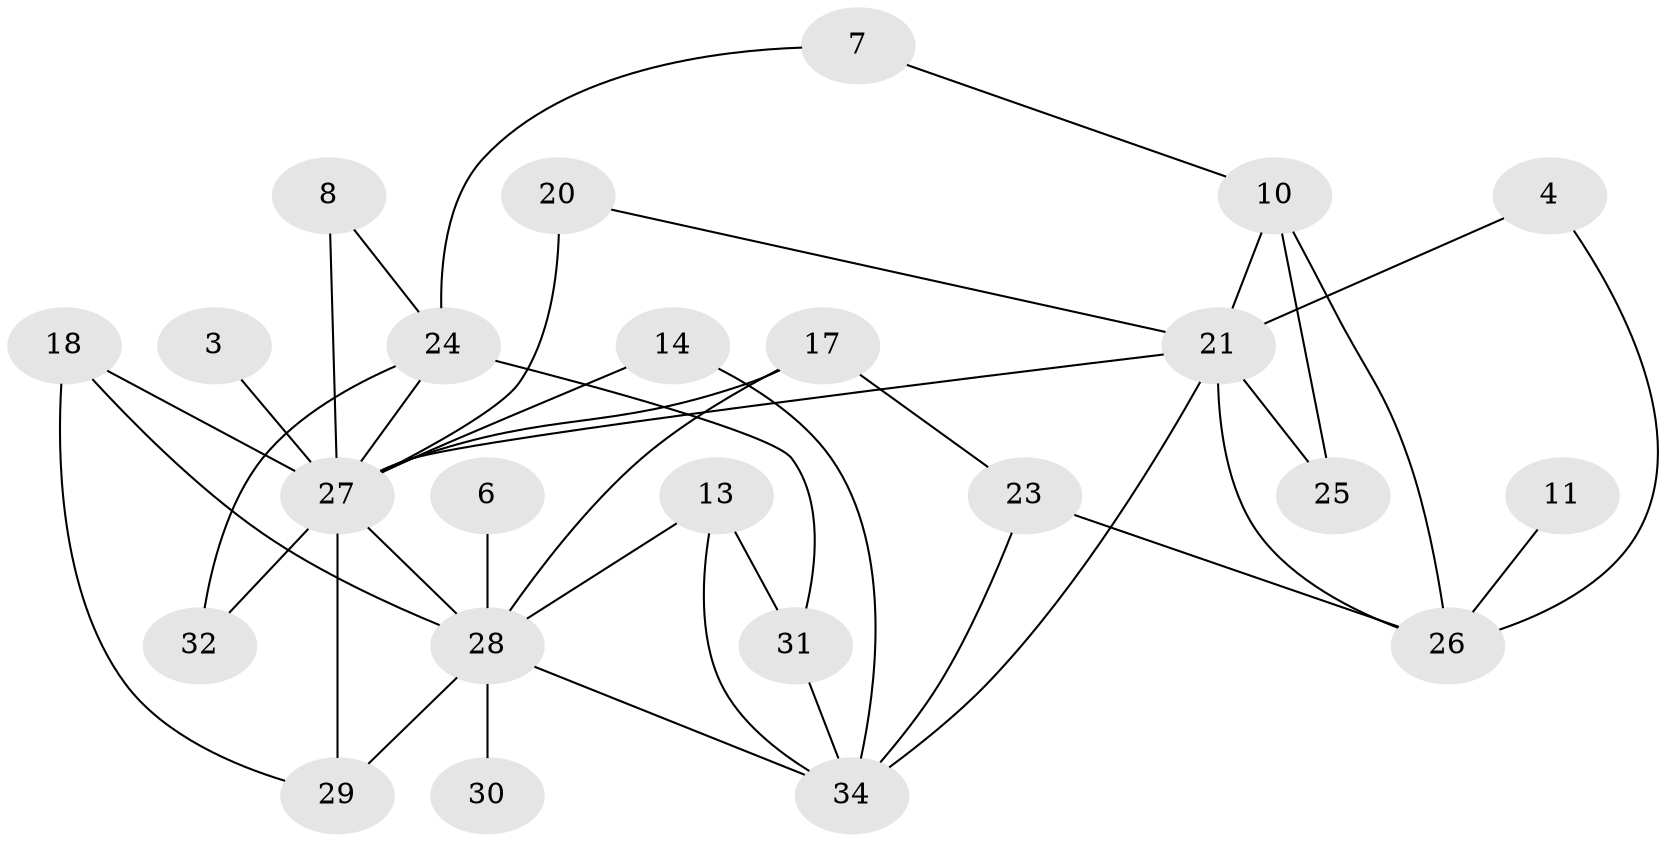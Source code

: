 // original degree distribution, {1: 0.25892857142857145, 4: 0.15178571428571427, 5: 0.03571428571428571, 2: 0.25, 3: 0.20535714285714285, 0: 0.08928571428571429, 8: 0.008928571428571428}
// Generated by graph-tools (version 1.1) at 2025/35/03/04/25 23:35:58]
// undirected, 24 vertices, 41 edges
graph export_dot {
  node [color=gray90,style=filled];
  3;
  4;
  6;
  7;
  8;
  10;
  11;
  13;
  14;
  17;
  18;
  20;
  21;
  23;
  24;
  25;
  26;
  27;
  28;
  29;
  30;
  31;
  32;
  34;
  3 -- 27 [weight=1.0];
  4 -- 21 [weight=1.0];
  4 -- 26 [weight=1.0];
  6 -- 28 [weight=1.0];
  7 -- 10 [weight=1.0];
  7 -- 24 [weight=1.0];
  8 -- 24 [weight=1.0];
  8 -- 27 [weight=1.0];
  10 -- 21 [weight=1.0];
  10 -- 25 [weight=1.0];
  10 -- 26 [weight=1.0];
  11 -- 26 [weight=1.0];
  13 -- 28 [weight=1.0];
  13 -- 31 [weight=1.0];
  13 -- 34 [weight=1.0];
  14 -- 27 [weight=2.0];
  14 -- 34 [weight=1.0];
  17 -- 23 [weight=1.0];
  17 -- 27 [weight=2.0];
  17 -- 28 [weight=1.0];
  18 -- 27 [weight=1.0];
  18 -- 28 [weight=1.0];
  18 -- 29 [weight=1.0];
  20 -- 21 [weight=1.0];
  20 -- 27 [weight=2.0];
  21 -- 25 [weight=1.0];
  21 -- 26 [weight=1.0];
  21 -- 27 [weight=1.0];
  21 -- 34 [weight=1.0];
  23 -- 26 [weight=1.0];
  23 -- 34 [weight=1.0];
  24 -- 27 [weight=1.0];
  24 -- 31 [weight=1.0];
  24 -- 32 [weight=1.0];
  27 -- 28 [weight=1.0];
  27 -- 29 [weight=2.0];
  27 -- 32 [weight=1.0];
  28 -- 29 [weight=1.0];
  28 -- 30 [weight=1.0];
  28 -- 34 [weight=1.0];
  31 -- 34 [weight=1.0];
}

